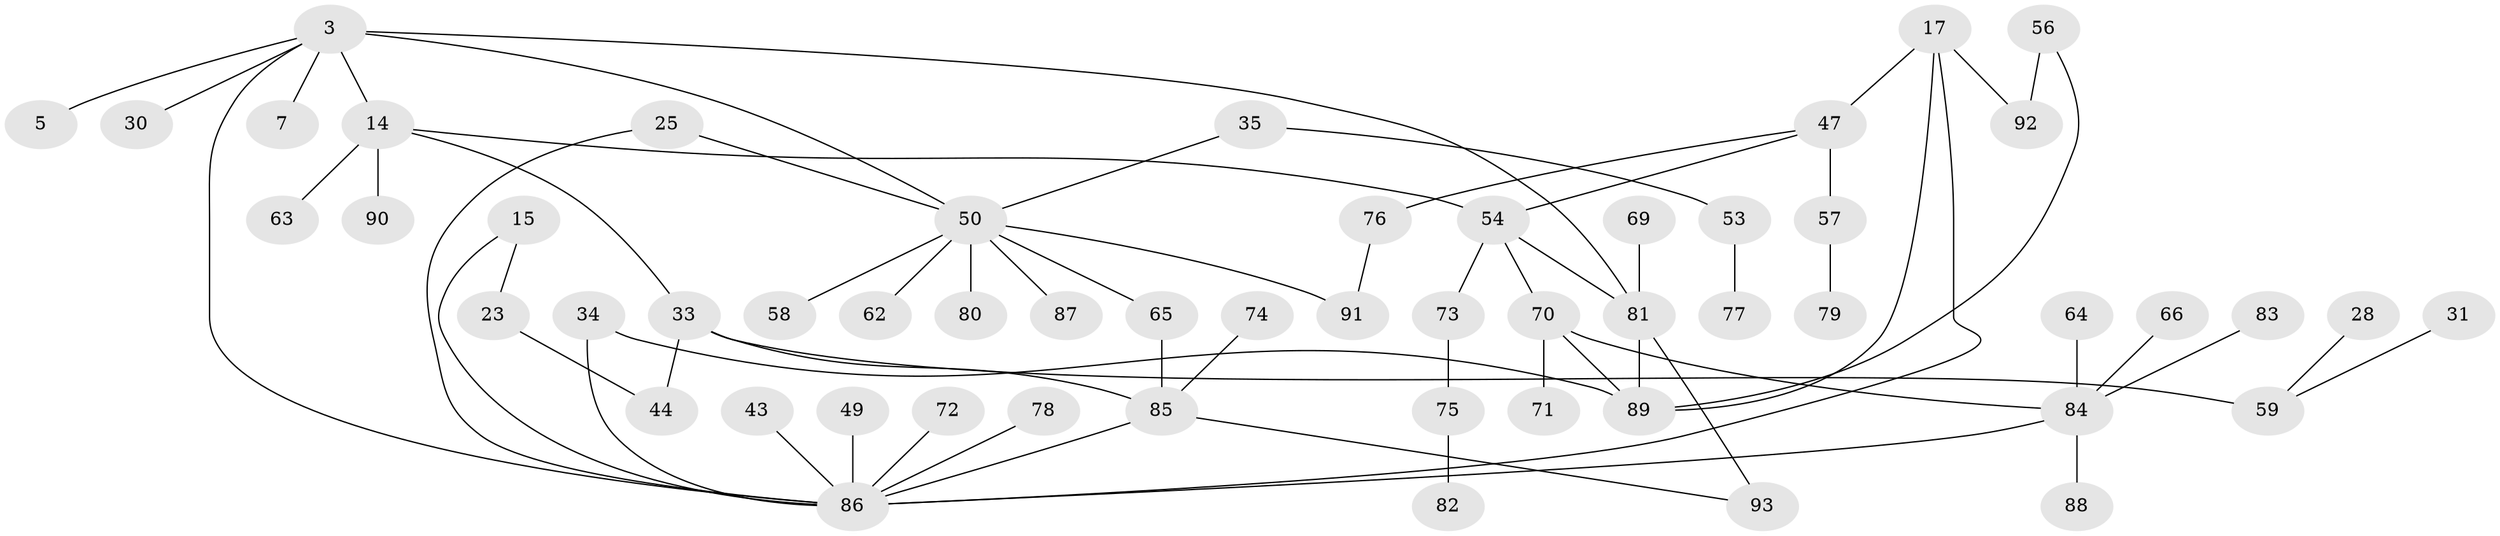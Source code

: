 // original degree distribution, {6: 0.043010752688172046, 5: 0.043010752688172046, 4: 0.10752688172043011, 1: 0.3548387096774194, 2: 0.3225806451612903, 8: 0.010752688172043012, 3: 0.11827956989247312}
// Generated by graph-tools (version 1.1) at 2025/45/03/04/25 21:45:54]
// undirected, 55 vertices, 67 edges
graph export_dot {
graph [start="1"]
  node [color=gray90,style=filled];
  3 [super="+1"];
  5;
  7;
  14 [super="+4"];
  15;
  17;
  23;
  25;
  28;
  30;
  31;
  33 [super="+11"];
  34;
  35;
  43;
  44;
  47 [super="+24"];
  49;
  50 [super="+40"];
  53;
  54 [super="+51"];
  56;
  57;
  58;
  59 [super="+16"];
  62;
  63;
  64;
  65;
  66;
  69;
  70 [super="+39+46"];
  71;
  72;
  73 [super="+68"];
  74;
  75;
  76;
  77;
  78;
  79;
  80;
  81 [super="+38"];
  82;
  83;
  84 [super="+61+60"];
  85 [super="+55"];
  86 [super="+2+67+41"];
  87;
  88;
  89 [super="+27+29"];
  90;
  91;
  92 [super="+42+45+48"];
  93;
  3 -- 7;
  3 -- 30;
  3 -- 14 [weight=2];
  3 -- 5;
  3 -- 86;
  3 -- 50;
  3 -- 81;
  14 -- 90;
  14 -- 63;
  14 -- 33;
  14 -- 54;
  15 -- 23;
  15 -- 86;
  17 -- 47 [weight=2];
  17 -- 86;
  17 -- 92 [weight=2];
  17 -- 89;
  23 -- 44;
  25 -- 50;
  25 -- 86;
  28 -- 59;
  31 -- 59;
  33 -- 44;
  33 -- 59 [weight=2];
  33 -- 85;
  34 -- 86;
  34 -- 89;
  35 -- 53;
  35 -- 50;
  43 -- 86;
  47 -- 54;
  47 -- 57;
  47 -- 76;
  49 -- 86;
  50 -- 65;
  50 -- 87;
  50 -- 80;
  50 -- 58;
  50 -- 91;
  50 -- 62;
  53 -- 77;
  54 -- 70;
  54 -- 81;
  54 -- 73;
  56 -- 92;
  56 -- 89;
  57 -- 79;
  64 -- 84;
  65 -- 85;
  66 -- 84;
  69 -- 81;
  70 -- 71;
  70 -- 89;
  70 -- 84;
  72 -- 86;
  73 -- 75;
  74 -- 85;
  75 -- 82;
  76 -- 91;
  78 -- 86;
  81 -- 93;
  81 -- 89;
  83 -- 84;
  84 -- 88;
  84 -- 86;
  85 -- 86;
  85 -- 93;
}
